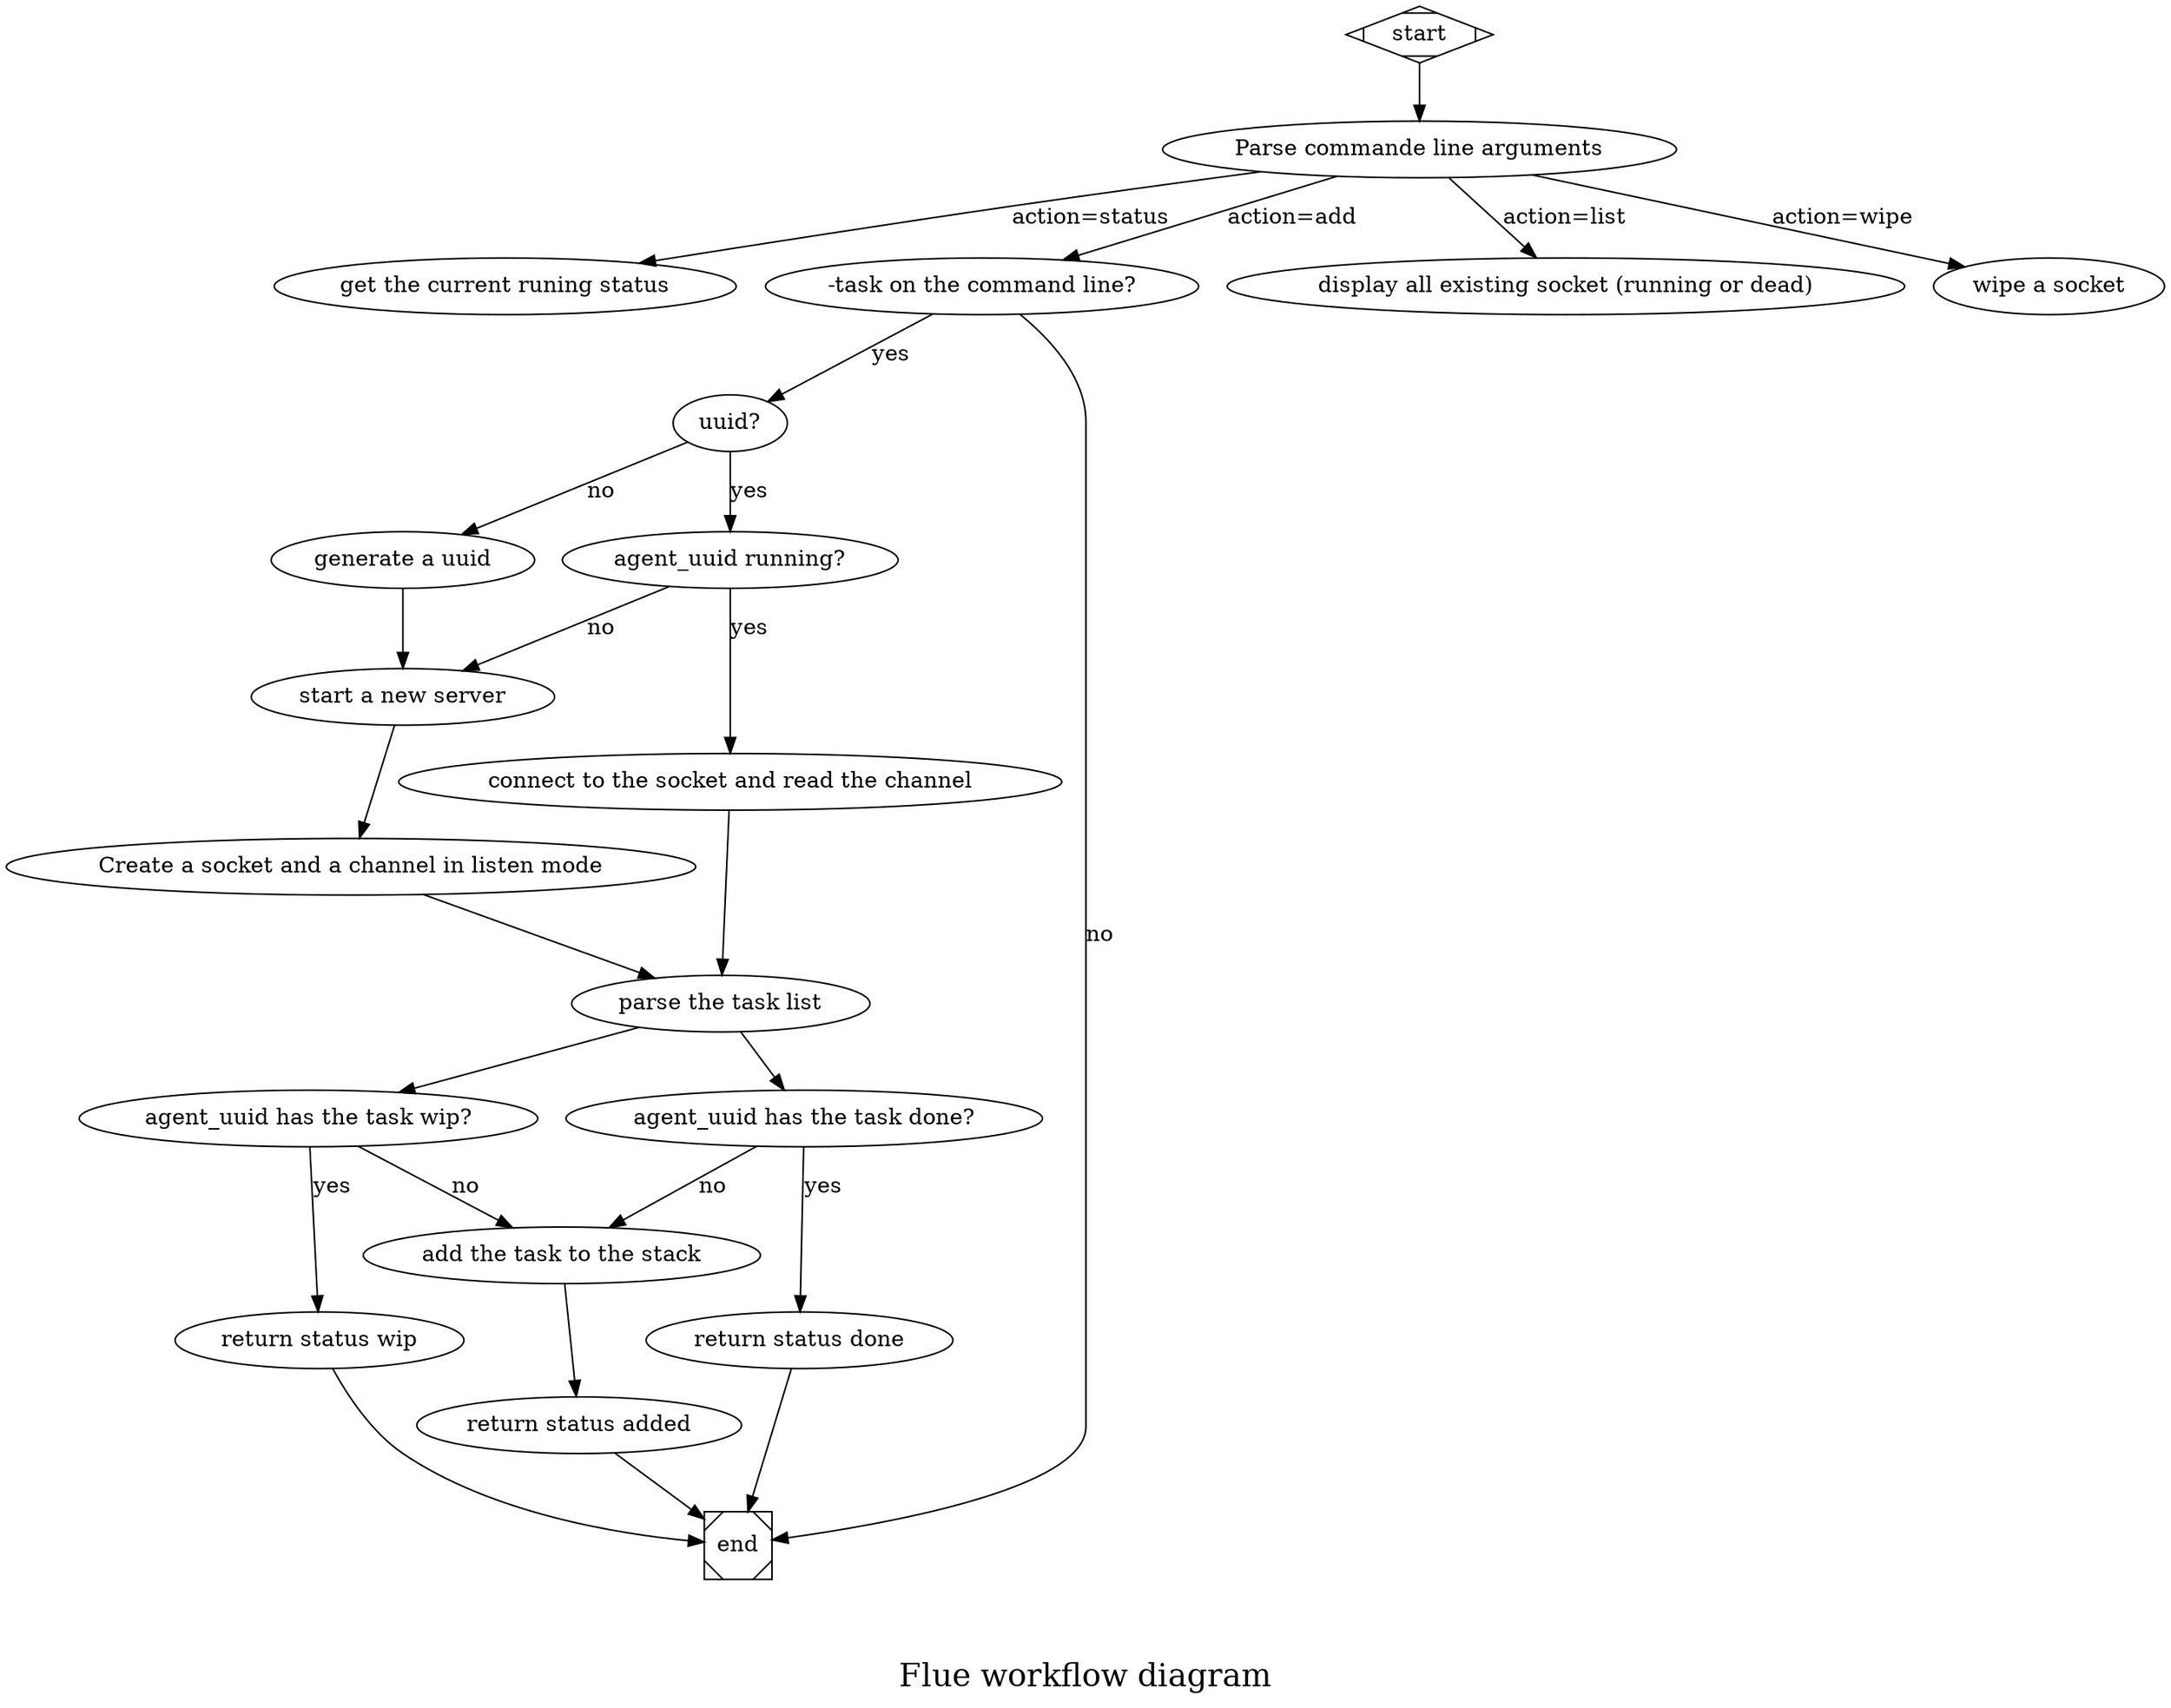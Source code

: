 digraph flue {

	start -> "Parse commande line arguments";
        /* status */
	"Parse commande line arguments" -> "get the current runing status" [label="action=status"];
        /* add */
//	"Parse commande line arguments" -> "parse the task list" [label="action=add"];
	"Parse commande line arguments" -> "-task on the command line?" [label="action=add"]; 
	"-task on the command line?" -> "uuid?" [label="yes"]; 
	"-task on the command line?" -> "end" [label="no"]; 
	"uuid?" -> "agent_uuid running?" [label="yes"]; // We have passed a uuid on the CLI
	"uuid?" -> "generate a uuid" [label="no"]; // no uuid on the CLI
	"generate a uuid" -> "start a new server"; // no uuid on the CLI
	"agent_uuid running?" -> "connect to the socket and read the channel" [label="yes"];
	"agent_uuid running?" -> "start a new server" [label="no"];
	"connect to the socket and read the channel" -> "parse the task list";
	"parse the task list" -> "agent_uuid has the task done?";
	"parse the task list" -> "agent_uuid has the task wip?";
	"agent_uuid has the task done?" -> "return status done" [label="yes"];
	"agent_uuid has the task wip?" -> "return status wip" [label="yes"];
	"agent_uuid has the task done?" -> "add the task to the stack" [label="no"];
	"agent_uuid has the task wip?" -> "add the task to the stack" [label="no"];
	"add the task to the stack" -> "return status added";
	"return status added" -> end;
	"return status done" -> end;
	"return status wip" -> end;

/* Start a new agent */
	"start a new server" -> "Create a socket and a channel in listen mode";
	"Create a socket and a channel in listen mode" -> "parse the task list";

        /* list */
	"Parse commande line arguments" -> "display all existing socket (running or dead)" [label="action=list"];

        /* wipe */
	"Parse commande line arguments" -> "wipe a socket" [label="action=wipe"];
/*
	start -> "launched with -u=uuid";
	"launched with -u=uuid" -> "create uuid" [label="no"];
	"create uuid" -> "Check if we are client or server";
	"launched with -u=uuid" -> "Check if we are client or server" [label="yes"];

	"Check if we are client or server" -> "create a socket named uuid.sock" [label="server"];
	"Check if we are client or server" -> "dial the socked named uuid.sock" [label="client"];

	"create a socket named uuid.sock" -> "create a stack and add it as a channel on the socket";
	"create a stack and add it as a channel on the socket" -> "Add the tasks to the stack";
	"dial the socked named uuid.sock" -> "Parse command line arguments" ;
	"Parse command line arguments"  -> "Display the tasks taken from the socket" [label="status"];
	"Parse command line arguments"  -> "Parse the task list" [label="tasklist"];
	"Parse the task list"  -> "Add the tasks to the stack"; 
	"Parse the task list"  -> "Return the current status" ;
	"create a stack and add it as a channel on the socket" -> "Run the tasks";
	"Run the tasks" -> end;
	"Return the current status" -> end;

	node [shape=diamond,style=filled,color=lightgrey]; "Check if we are client or server"; "launched with -u=uuid"; 
*/
	start [shape=Mdiamond];
	end [shape=Msquare];
	label = "\n\nFlue workflow diagram";
	fontsize=20;

}

